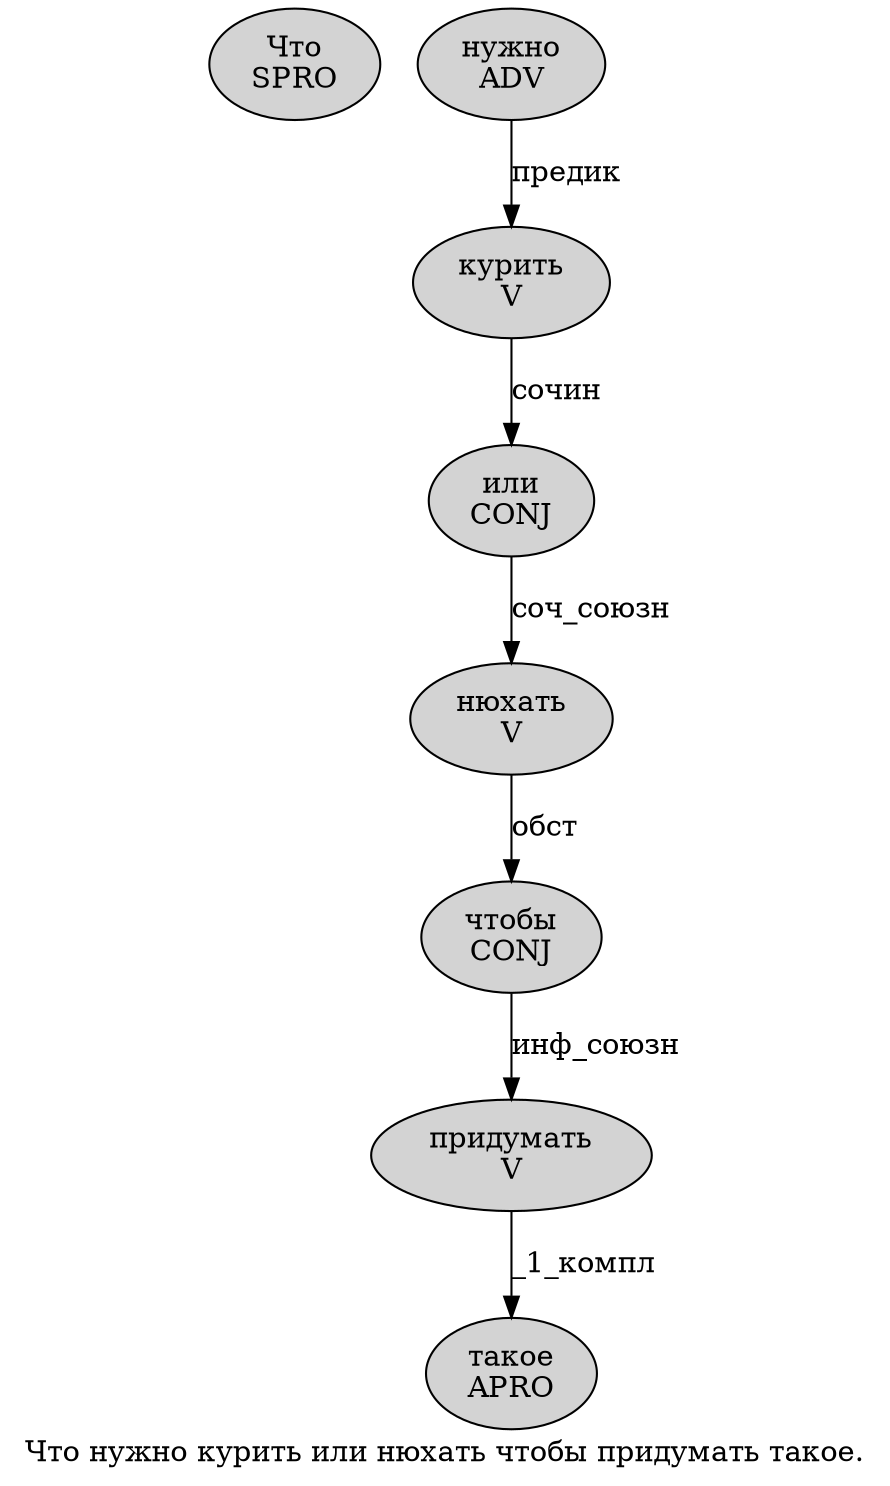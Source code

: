 digraph SENTENCE_4853 {
	graph [label="Что нужно курить или нюхать чтобы придумать такое."]
	node [style=filled]
		0 [label="Что
SPRO" color="" fillcolor=lightgray penwidth=1 shape=ellipse]
		1 [label="нужно
ADV" color="" fillcolor=lightgray penwidth=1 shape=ellipse]
		2 [label="курить
V" color="" fillcolor=lightgray penwidth=1 shape=ellipse]
		3 [label="или
CONJ" color="" fillcolor=lightgray penwidth=1 shape=ellipse]
		4 [label="нюхать
V" color="" fillcolor=lightgray penwidth=1 shape=ellipse]
		5 [label="чтобы
CONJ" color="" fillcolor=lightgray penwidth=1 shape=ellipse]
		6 [label="придумать
V" color="" fillcolor=lightgray penwidth=1 shape=ellipse]
		7 [label="такое
APRO" color="" fillcolor=lightgray penwidth=1 shape=ellipse]
			2 -> 3 [label="сочин"]
			1 -> 2 [label="предик"]
			3 -> 4 [label="соч_союзн"]
			5 -> 6 [label="инф_союзн"]
			6 -> 7 [label="_1_компл"]
			4 -> 5 [label="обст"]
}